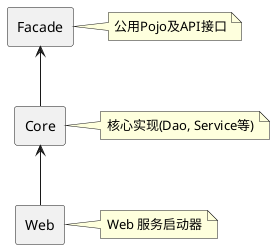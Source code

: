 @startuml
rectangle Core
note right: 核心实现(Dao, Service等)
rectangle Facade
note right: 公用Pojo及API接口
rectangle Web
note right: Web 服务启动器

Core -up-> Facade
Web -up-> Core

@enduml